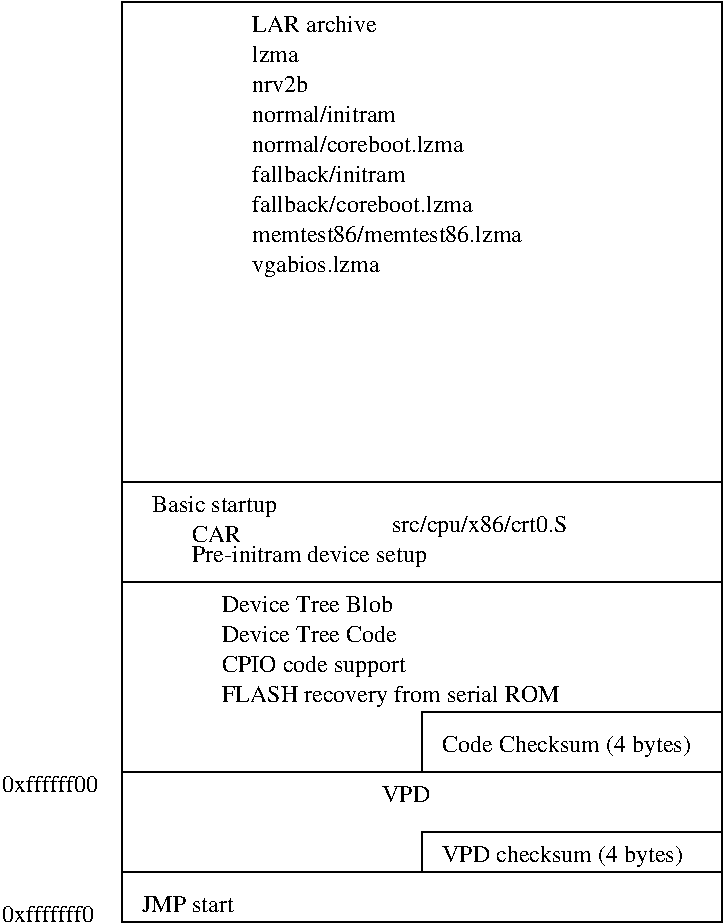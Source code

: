 #FIG 3.2
Landscape
Center
Inches
Letter  
100.00
Single
-2
1200 2
2 1 0 1 0 7 50 -1 -1 0.000 0 0 -1 0 0 2
	 2400 6225 6900 6225
2 1 0 1 0 7 50 -1 -1 0.000 0 0 -1 0 0 2
	 2400 6975 6900 6975
2 2 0 1 0 7 50 -1 -1 0.000 0 0 -1 0 0 5
	 4650 6975 6900 6975 6900 6675 4650 6675 4650 6975
2 2 0 1 0 7 50 -1 -1 0.000 0 0 -1 0 0 5
	 4650 6225 6900 6225 6900 5775 4650 5775 4650 6225
2 1 0 1 0 7 50 -1 -1 0.000 0 0 -1 0 0 2
	 2400 4050 6900 4050
2 2 0 1 0 7 50 -1 -1 0.000 0 0 -1 0 0 5
	 2400 450 6900 450 6900 7350 2400 7350 2400 450
2 1 0 1 0 7 50 -1 -1 0.000 0 0 -1 0 0 2
	 2400 4800 6900 4800
4 0 0 50 -1 0 12 0.0000 4 135 750 2550 7275 JMP start\001
4 0 0 50 -1 0 12 0.0000 4 135 375 4350 6450 VPD\001
4 0 0 50 -1 0 12 0.0000 4 180 1935 4800 6900 VPD checksum (4 bytes)\001
4 0 0 50 -1 0 12 0.0000 4 180 1980 4800 6075 Code Checksum (4 bytes)\001
4 0 0 50 -1 0 12 0.0000 4 135 690 1500 7350 0xfffffff0\001
4 0 0 50 -1 0 12 0.0000 4 135 720 1500 6375 0xffffff00\001
4 0 0 50 -1 0 12 0.0000 4 135 960 3375 675 LAR archive\001
4 0 0 50 -1 0 12 0.0000 4 135 360 3375 900 lzma\001
4 0 0 50 -1 0 12 0.0000 4 135 420 3375 1125 nrv2b\001
4 0 0 50 -1 0 12 0.0000 4 135 1080 3375 1350 normal/initram\001
4 0 0 50 -1 0 12 0.0000 4 135 1635 3375 1575 normal/coreboot.lzma\001
4 0 0 50 -1 0 12 0.0000 4 135 1170 3375 1800 fallback/initram\001
4 0 0 50 -1 0 12 0.0000 4 135 1725 3375 2025 fallback/coreboot.lzma\001
4 0 0 50 -1 0 12 0.0000 4 135 2130 3375 2250 memtest86/memtest86.lzma\001
4 0 0 50 -1 0 12 0.0000 4 180 990 3375 2475 vgabios.lzma\001
4 0 0 50 -1 0 12 0.0000 4 180 1020 2625 4275 Basic startup\001
4 0 0 50 -1 0 12 0.0000 4 180 1365 4425 4425 src/cpu/x86/crt0.S\001
4 0 0 50 -1 0 12 0.0000 4 135 1320 3150 5025 Device Tree Blob\001
4 0 0 50 -1 0 12 0.0000 4 135 1365 3150 5250 Device Tree Code\001
4 0 0 50 -1 0 12 0.0000 4 180 1440 3150 5475 CPIO code support\001
4 0 0 50 -1 0 12 0.0000 4 180 2610 3150 5700 FLASH recovery from serial ROM\001
4 0 0 50 -1 0 12 0.0000 4 135 375 2925 4500 CAR\001
4 0 0 50 -1 0 12 0.0000 4 180 1845 2925 4650 Pre-initram device setup\001
